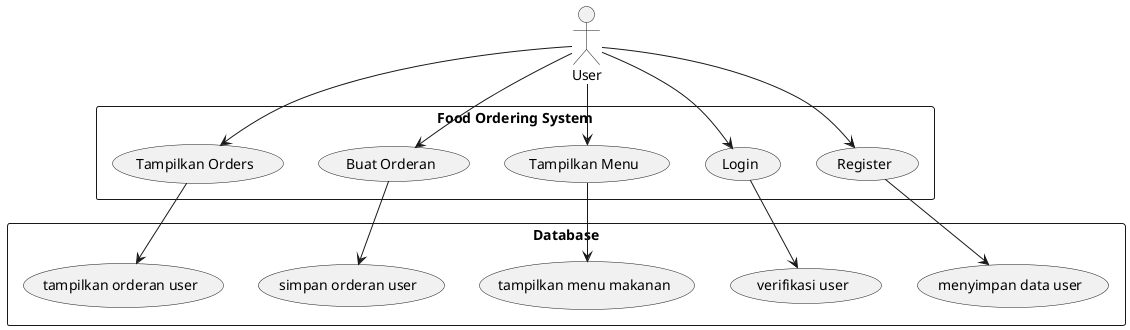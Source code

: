 @startuml Aplikasi Pemesanan Makanan Sehat

actor User

rectangle "Food Ordering System" {
    User --> (Register)
    User --> (Login)
    User --> (Tampilkan Menu)
    User --> (Buat Orderan)
    User --> (Tampilkan Orders)
}

rectangle "Database" {
    (Register) --> (menyimpan data user)
    (Login) --> (verifikasi user)
    (Tampilkan Menu) --> (tampilkan menu makanan)
    (Buat Orderan) --> (simpan orderan user)
    (Tampilkan Orders) --> (tampilkan orderan user)
}

@enduml